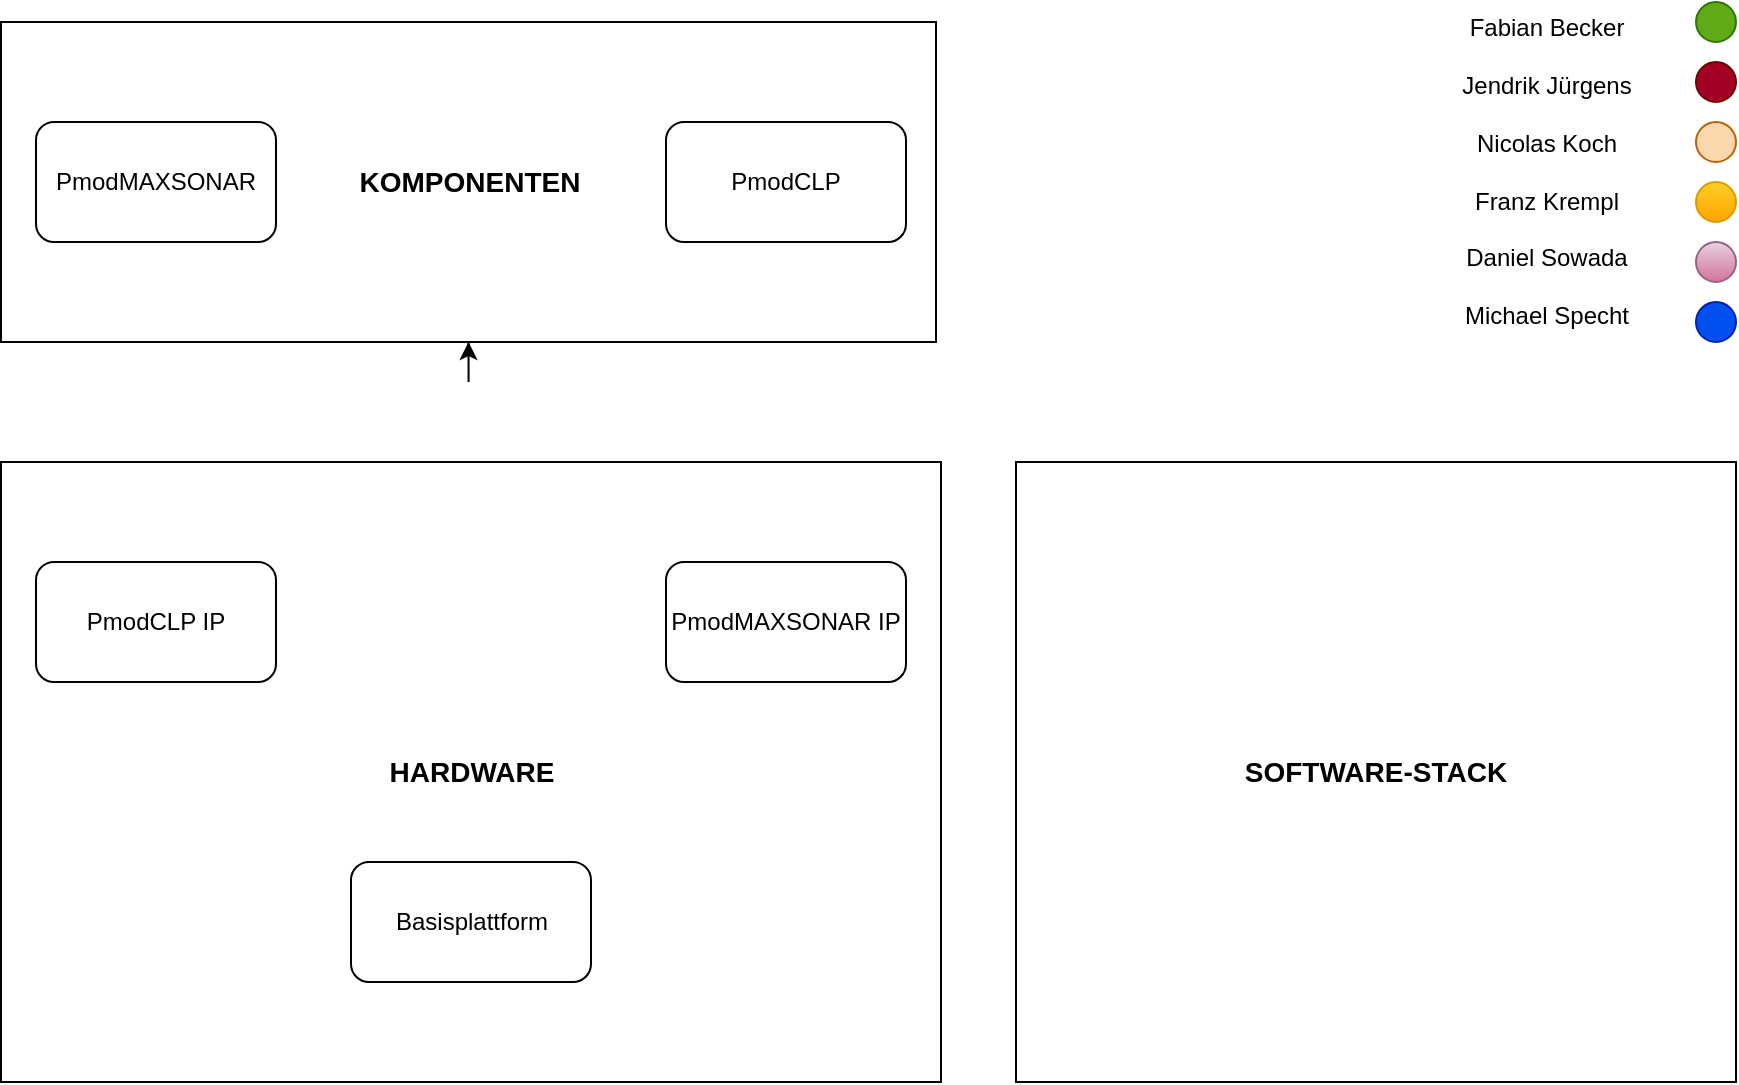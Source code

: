 <mxfile version="26.2.2">
  <diagram name="Page-1" id="ZSI8Vbspt9aphsIW4GZw">
    <mxGraphModel dx="1428" dy="839" grid="1" gridSize="10" guides="1" tooltips="1" connect="1" arrows="1" fold="1" page="1" pageScale="1" pageWidth="1169" pageHeight="827" math="0" shadow="0">
      <root>
        <mxCell id="0" />
        <mxCell id="1" parent="0" />
        <mxCell id="RfWu--E59PCsdxeacnuJ-4" value="&lt;font style=&quot;font-size: 14px;&quot;&gt;&lt;b style=&quot;&quot;&gt;HARDWARE&lt;/b&gt;&lt;/font&gt;" style="rounded=0;whiteSpace=wrap;html=1;" vertex="1" parent="1">
          <mxGeometry x="132.5" y="250" width="470" height="310" as="geometry" />
        </mxCell>
        <mxCell id="RfWu--E59PCsdxeacnuJ-1" value="PmodCLP IP" style="rounded=1;whiteSpace=wrap;html=1;" vertex="1" parent="1">
          <mxGeometry x="150" y="300" width="120" height="60" as="geometry" />
        </mxCell>
        <mxCell id="RfWu--E59PCsdxeacnuJ-2" value="PmodMAXSONAR IP" style="rounded=1;whiteSpace=wrap;html=1;" vertex="1" parent="1">
          <mxGeometry x="465" y="300" width="120" height="60" as="geometry" />
        </mxCell>
        <mxCell id="RfWu--E59PCsdxeacnuJ-5" value="&lt;b&gt;&lt;font style=&quot;font-size: 14px;&quot;&gt;KOMPONENTEN&lt;/font&gt;&lt;/b&gt;" style="rounded=0;whiteSpace=wrap;html=1;" vertex="1" parent="1">
          <mxGeometry x="132.5" y="30" width="467.5" height="160" as="geometry" />
        </mxCell>
        <mxCell id="RfWu--E59PCsdxeacnuJ-6" value="Basisplattform" style="rounded=1;whiteSpace=wrap;html=1;" vertex="1" parent="1">
          <mxGeometry x="307.5" y="450" width="120" height="60" as="geometry" />
        </mxCell>
        <mxCell id="RfWu--E59PCsdxeacnuJ-8" value="PmodCLP" style="rounded=1;whiteSpace=wrap;html=1;" vertex="1" parent="1">
          <mxGeometry x="465" y="80" width="120" height="60" as="geometry" />
        </mxCell>
        <mxCell id="RfWu--E59PCsdxeacnuJ-9" value="PmodMAXSONAR" style="rounded=1;whiteSpace=wrap;html=1;" vertex="1" parent="1">
          <mxGeometry x="150" y="80" width="120" height="60" as="geometry" />
        </mxCell>
        <mxCell id="RfWu--E59PCsdxeacnuJ-10" style="edgeStyle=orthogonalEdgeStyle;rounded=0;orthogonalLoop=1;jettySize=auto;html=1;exitX=0.5;exitY=1;exitDx=0;exitDy=0;" edge="1" parent="1" source="RfWu--E59PCsdxeacnuJ-5" target="RfWu--E59PCsdxeacnuJ-5">
          <mxGeometry relative="1" as="geometry" />
        </mxCell>
        <mxCell id="RfWu--E59PCsdxeacnuJ-11" value="&lt;font style=&quot;font-size: 14px;&quot;&gt;&lt;b&gt;SOFTWARE-STACK&lt;/b&gt;&lt;/font&gt;" style="rounded=0;whiteSpace=wrap;html=1;" vertex="1" parent="1">
          <mxGeometry x="640" y="250" width="360" height="310" as="geometry" />
        </mxCell>
        <mxCell id="RfWu--E59PCsdxeacnuJ-14" value="Fabian Becker&lt;div&gt;&lt;br&gt;&lt;/div&gt;&lt;div&gt;Jendrik Jürgens&lt;/div&gt;&lt;div&gt;&lt;br&gt;&lt;/div&gt;&lt;div&gt;Nicolas Koch&lt;/div&gt;&lt;div&gt;&lt;br&gt;&lt;/div&gt;&lt;div&gt;Franz Krempl&lt;/div&gt;&lt;div&gt;&lt;br&gt;&lt;/div&gt;&lt;div&gt;Daniel Sowada&lt;/div&gt;&lt;div&gt;&lt;br&gt;&lt;/div&gt;&lt;div&gt;Michael Specht&lt;/div&gt;" style="text;html=1;align=center;verticalAlign=middle;resizable=0;points=[];autosize=1;strokeColor=none;fillColor=none;" vertex="1" parent="1">
          <mxGeometry x="850" y="20" width="110" height="170" as="geometry" />
        </mxCell>
        <mxCell id="RfWu--E59PCsdxeacnuJ-15" value="" style="ellipse;whiteSpace=wrap;html=1;aspect=fixed;fillColor=#fad7ac;strokeColor=#b46504;" vertex="1" parent="1">
          <mxGeometry x="980" y="80" width="20" height="20" as="geometry" />
        </mxCell>
        <mxCell id="RfWu--E59PCsdxeacnuJ-16" value="" style="ellipse;whiteSpace=wrap;html=1;aspect=fixed;fillColor=#ffcd28;strokeColor=#d79b00;gradientColor=#ffa500;" vertex="1" parent="1">
          <mxGeometry x="980" y="110" width="20" height="20" as="geometry" />
        </mxCell>
        <mxCell id="RfWu--E59PCsdxeacnuJ-17" value="" style="ellipse;whiteSpace=wrap;html=1;aspect=fixed;fillColor=#e6d0de;gradientColor=#d5739d;strokeColor=#996185;" vertex="1" parent="1">
          <mxGeometry x="980" y="140" width="20" height="20" as="geometry" />
        </mxCell>
        <mxCell id="RfWu--E59PCsdxeacnuJ-20" value="" style="ellipse;whiteSpace=wrap;html=1;aspect=fixed;fillColor=#a20025;fontColor=#ffffff;strokeColor=#6F0000;" vertex="1" parent="1">
          <mxGeometry x="980" y="50" width="20" height="20" as="geometry" />
        </mxCell>
        <mxCell id="RfWu--E59PCsdxeacnuJ-21" value="" style="ellipse;whiteSpace=wrap;html=1;aspect=fixed;fillColor=#60a917;fontColor=#ffffff;strokeColor=#2D7600;" vertex="1" parent="1">
          <mxGeometry x="980" y="20" width="20" height="20" as="geometry" />
        </mxCell>
        <mxCell id="RfWu--E59PCsdxeacnuJ-23" value="" style="ellipse;whiteSpace=wrap;html=1;aspect=fixed;fillColor=#0050ef;fontColor=#ffffff;strokeColor=#001DBC;" vertex="1" parent="1">
          <mxGeometry x="980" y="170" width="20" height="20" as="geometry" />
        </mxCell>
      </root>
    </mxGraphModel>
  </diagram>
</mxfile>
